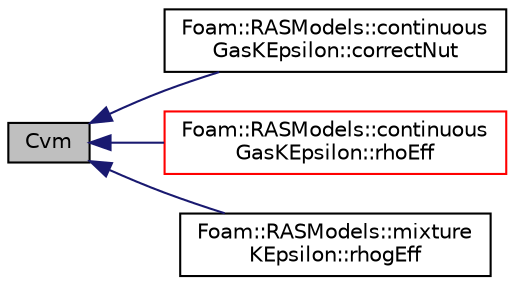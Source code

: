 digraph "Cvm"
{
  bgcolor="transparent";
  edge [fontname="Helvetica",fontsize="10",labelfontname="Helvetica",labelfontsize="10"];
  node [fontname="Helvetica",fontsize="10",shape=record];
  rankdir="LR";
  Node1 [label="Cvm",height=0.2,width=0.4,color="black", fillcolor="grey75", style="filled", fontcolor="black"];
  Node1 -> Node2 [dir="back",color="midnightblue",fontsize="10",style="solid",fontname="Helvetica"];
  Node2 [label="Foam::RASModels::continuous\lGasKEpsilon::correctNut",height=0.2,width=0.4,color="black",URL="$a00399.html#aaffe89433f18f1ee4137486e19219448"];
  Node1 -> Node3 [dir="back",color="midnightblue",fontsize="10",style="solid",fontname="Helvetica"];
  Node3 [label="Foam::RASModels::continuous\lGasKEpsilon::rhoEff",height=0.2,width=0.4,color="red",URL="$a00399.html#afcc1164e1b2ec8a99567921a7b8faa20",tooltip="Return the effective density for the stress. "];
  Node1 -> Node4 [dir="back",color="midnightblue",fontsize="10",style="solid",fontname="Helvetica"];
  Node4 [label="Foam::RASModels::mixture\lKEpsilon::rhogEff",height=0.2,width=0.4,color="black",URL="$a01556.html#afa8f40f0a971f549859e2871aa4c05a7"];
}
